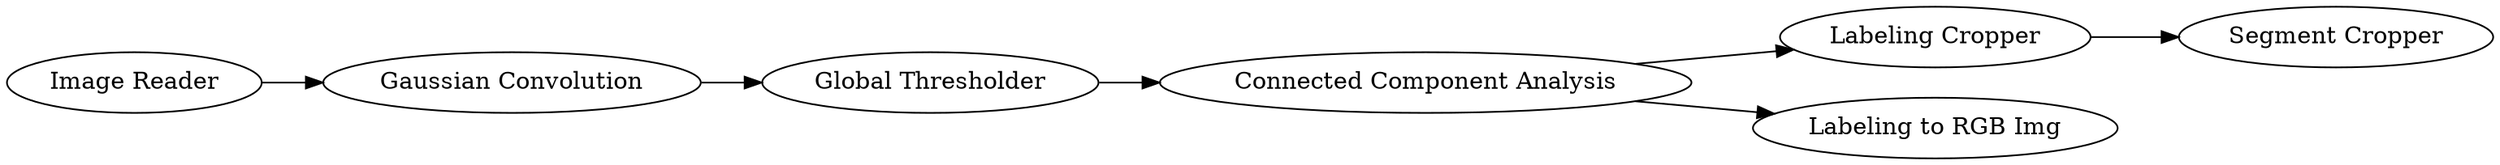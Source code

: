 digraph {
	7 -> 8
	2 -> 9
	2 -> 7
	5 -> 6
	6 -> 2
	1 -> 5
	5 [label="Gaussian Convolution"]
	1 [label="Image Reader"]
	7 [label="Labeling Cropper"]
	9 [label="Labeling to RGB Img"]
	6 [label="Global Thresholder"]
	8 [label="Segment Cropper"]
	2 [label="Connected Component Analysis"]
	rankdir=LR
}
